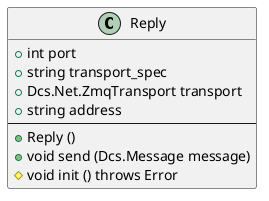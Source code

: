 @startuml

class Reply {
    +int port
    +string transport_spec
    +Dcs.Net.ZmqTransport transport
    +string address
    ----
    +Reply ()
    +void send (Dcs.Message message)
    #void init () throws Error
}

@enduml
